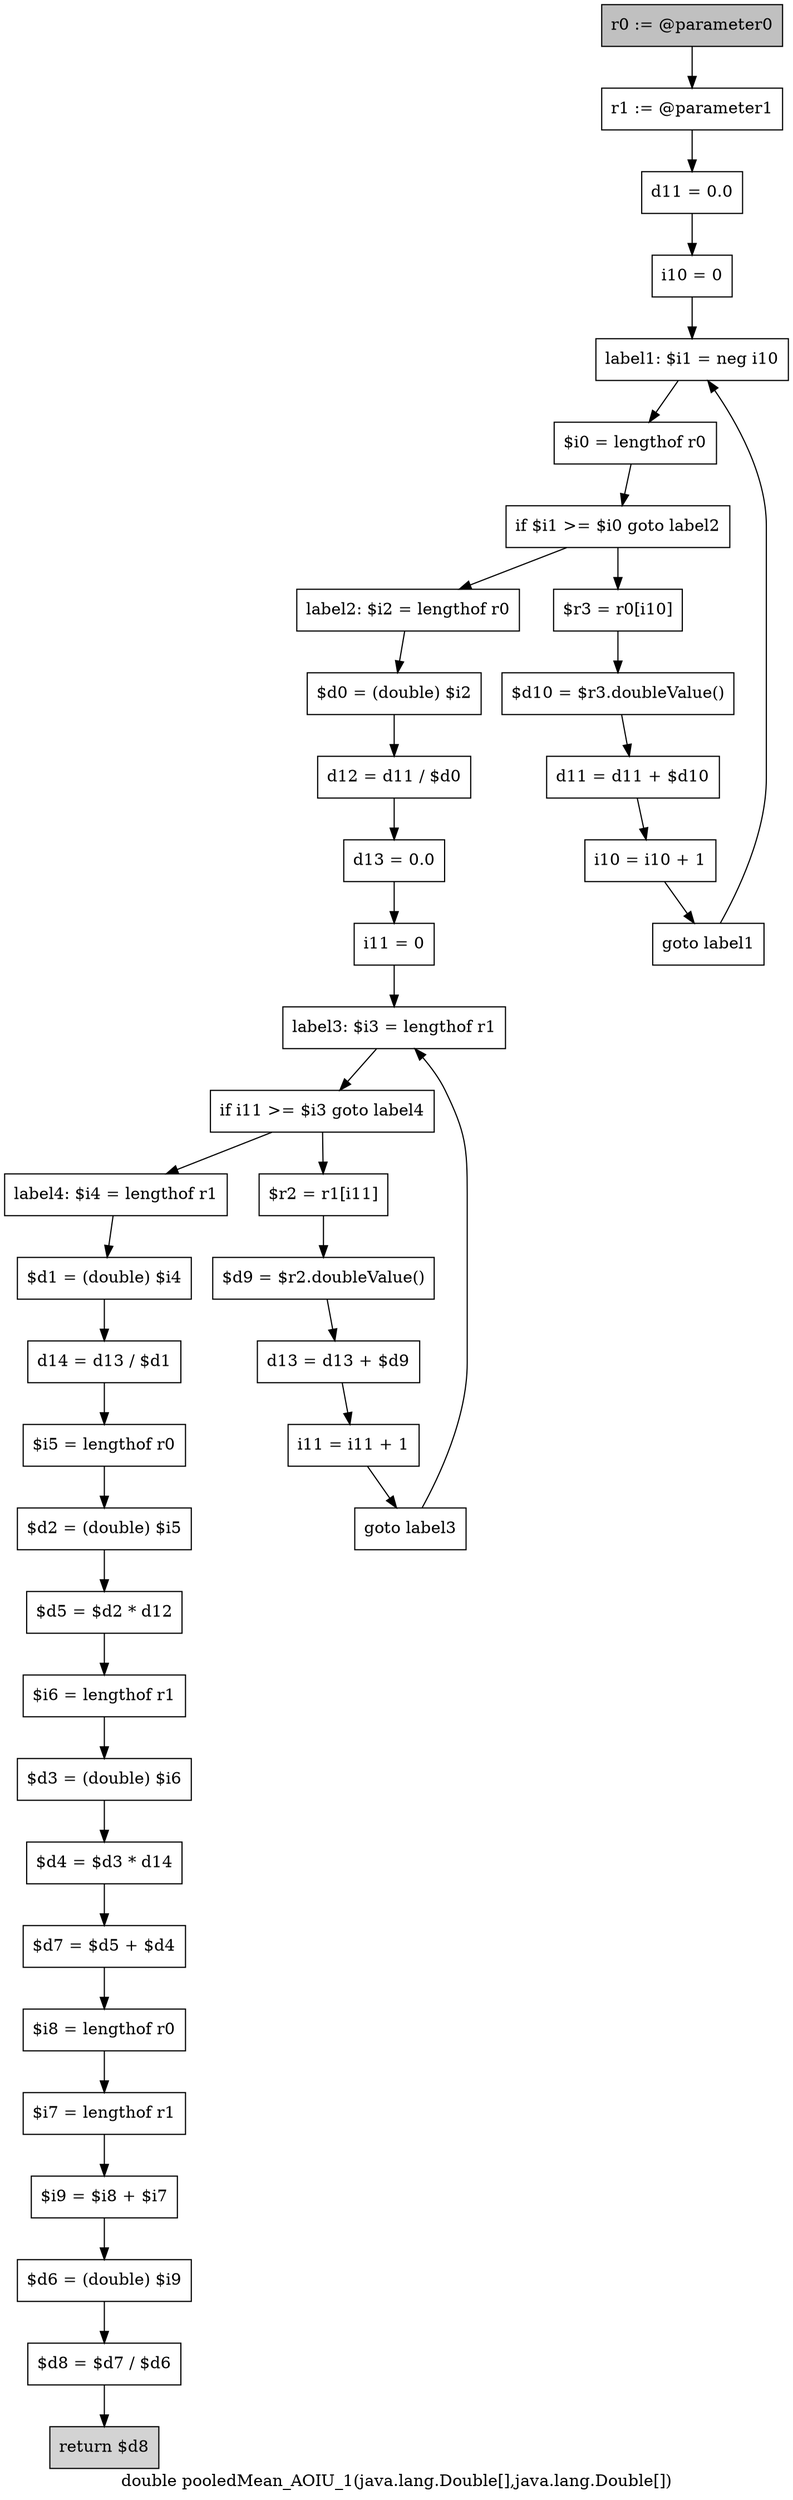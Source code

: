 digraph "double pooledMean_AOIU_1(java.lang.Double[],java.lang.Double[])" {
    label="double pooledMean_AOIU_1(java.lang.Double[],java.lang.Double[])";
    node [shape=box];
    "0" [style=filled,fillcolor=gray,label="r0 := @parameter0",];
    "1" [label="r1 := @parameter1",];
    "0"->"1";
    "2" [label="d11 = 0.0",];
    "1"->"2";
    "3" [label="i10 = 0",];
    "2"->"3";
    "4" [label="label1: $i1 = neg i10",];
    "3"->"4";
    "5" [label="$i0 = lengthof r0",];
    "4"->"5";
    "6" [label="if $i1 >= $i0 goto label2",];
    "5"->"6";
    "7" [label="$r3 = r0[i10]",];
    "6"->"7";
    "12" [label="label2: $i2 = lengthof r0",];
    "6"->"12";
    "8" [label="$d10 = $r3.doubleValue()",];
    "7"->"8";
    "9" [label="d11 = d11 + $d10",];
    "8"->"9";
    "10" [label="i10 = i10 + 1",];
    "9"->"10";
    "11" [label="goto label1",];
    "10"->"11";
    "11"->"4";
    "13" [label="$d0 = (double) $i2",];
    "12"->"13";
    "14" [label="d12 = d11 / $d0",];
    "13"->"14";
    "15" [label="d13 = 0.0",];
    "14"->"15";
    "16" [label="i11 = 0",];
    "15"->"16";
    "17" [label="label3: $i3 = lengthof r1",];
    "16"->"17";
    "18" [label="if i11 >= $i3 goto label4",];
    "17"->"18";
    "19" [label="$r2 = r1[i11]",];
    "18"->"19";
    "24" [label="label4: $i4 = lengthof r1",];
    "18"->"24";
    "20" [label="$d9 = $r2.doubleValue()",];
    "19"->"20";
    "21" [label="d13 = d13 + $d9",];
    "20"->"21";
    "22" [label="i11 = i11 + 1",];
    "21"->"22";
    "23" [label="goto label3",];
    "22"->"23";
    "23"->"17";
    "25" [label="$d1 = (double) $i4",];
    "24"->"25";
    "26" [label="d14 = d13 / $d1",];
    "25"->"26";
    "27" [label="$i5 = lengthof r0",];
    "26"->"27";
    "28" [label="$d2 = (double) $i5",];
    "27"->"28";
    "29" [label="$d5 = $d2 * d12",];
    "28"->"29";
    "30" [label="$i6 = lengthof r1",];
    "29"->"30";
    "31" [label="$d3 = (double) $i6",];
    "30"->"31";
    "32" [label="$d4 = $d3 * d14",];
    "31"->"32";
    "33" [label="$d7 = $d5 + $d4",];
    "32"->"33";
    "34" [label="$i8 = lengthof r0",];
    "33"->"34";
    "35" [label="$i7 = lengthof r1",];
    "34"->"35";
    "36" [label="$i9 = $i8 + $i7",];
    "35"->"36";
    "37" [label="$d6 = (double) $i9",];
    "36"->"37";
    "38" [label="$d8 = $d7 / $d6",];
    "37"->"38";
    "39" [style=filled,fillcolor=lightgray,label="return $d8",];
    "38"->"39";
}
